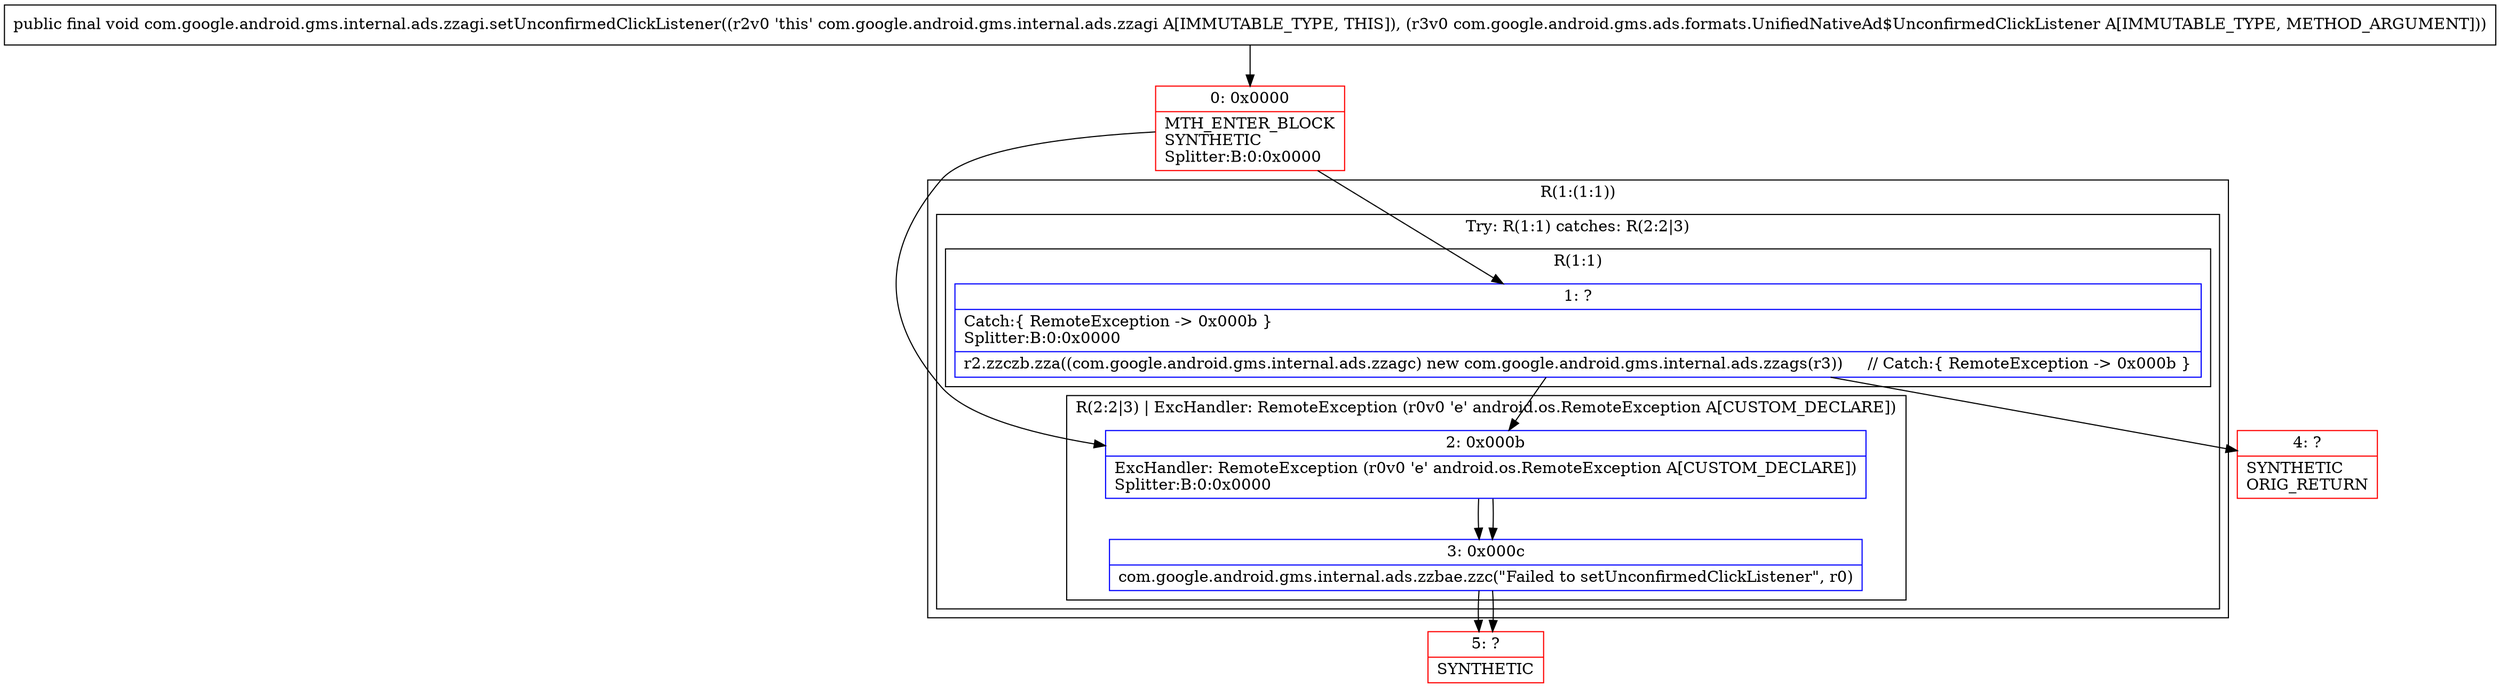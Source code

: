 digraph "CFG forcom.google.android.gms.internal.ads.zzagi.setUnconfirmedClickListener(Lcom\/google\/android\/gms\/ads\/formats\/UnifiedNativeAd$UnconfirmedClickListener;)V" {
subgraph cluster_Region_2002724874 {
label = "R(1:(1:1))";
node [shape=record,color=blue];
subgraph cluster_TryCatchRegion_1673927853 {
label = "Try: R(1:1) catches: R(2:2|3)";
node [shape=record,color=blue];
subgraph cluster_Region_1036709904 {
label = "R(1:1)";
node [shape=record,color=blue];
Node_1 [shape=record,label="{1\:\ ?|Catch:\{ RemoteException \-\> 0x000b \}\lSplitter:B:0:0x0000\l|r2.zzczb.zza((com.google.android.gms.internal.ads.zzagc) new com.google.android.gms.internal.ads.zzags(r3))     \/\/ Catch:\{ RemoteException \-\> 0x000b \}\l}"];
}
subgraph cluster_Region_1610360962 {
label = "R(2:2|3) | ExcHandler: RemoteException (r0v0 'e' android.os.RemoteException A[CUSTOM_DECLARE])\l";
node [shape=record,color=blue];
Node_2 [shape=record,label="{2\:\ 0x000b|ExcHandler: RemoteException (r0v0 'e' android.os.RemoteException A[CUSTOM_DECLARE])\lSplitter:B:0:0x0000\l}"];
Node_3 [shape=record,label="{3\:\ 0x000c|com.google.android.gms.internal.ads.zzbae.zzc(\"Failed to setUnconfirmedClickListener\", r0)\l}"];
}
}
}
subgraph cluster_Region_1610360962 {
label = "R(2:2|3) | ExcHandler: RemoteException (r0v0 'e' android.os.RemoteException A[CUSTOM_DECLARE])\l";
node [shape=record,color=blue];
Node_2 [shape=record,label="{2\:\ 0x000b|ExcHandler: RemoteException (r0v0 'e' android.os.RemoteException A[CUSTOM_DECLARE])\lSplitter:B:0:0x0000\l}"];
Node_3 [shape=record,label="{3\:\ 0x000c|com.google.android.gms.internal.ads.zzbae.zzc(\"Failed to setUnconfirmedClickListener\", r0)\l}"];
}
Node_0 [shape=record,color=red,label="{0\:\ 0x0000|MTH_ENTER_BLOCK\lSYNTHETIC\lSplitter:B:0:0x0000\l}"];
Node_4 [shape=record,color=red,label="{4\:\ ?|SYNTHETIC\lORIG_RETURN\l}"];
Node_5 [shape=record,color=red,label="{5\:\ ?|SYNTHETIC\l}"];
MethodNode[shape=record,label="{public final void com.google.android.gms.internal.ads.zzagi.setUnconfirmedClickListener((r2v0 'this' com.google.android.gms.internal.ads.zzagi A[IMMUTABLE_TYPE, THIS]), (r3v0 com.google.android.gms.ads.formats.UnifiedNativeAd$UnconfirmedClickListener A[IMMUTABLE_TYPE, METHOD_ARGUMENT])) }"];
MethodNode -> Node_0;
Node_1 -> Node_2;
Node_1 -> Node_4;
Node_2 -> Node_3;
Node_3 -> Node_5;
Node_2 -> Node_3;
Node_3 -> Node_5;
Node_0 -> Node_1;
Node_0 -> Node_2;
}

